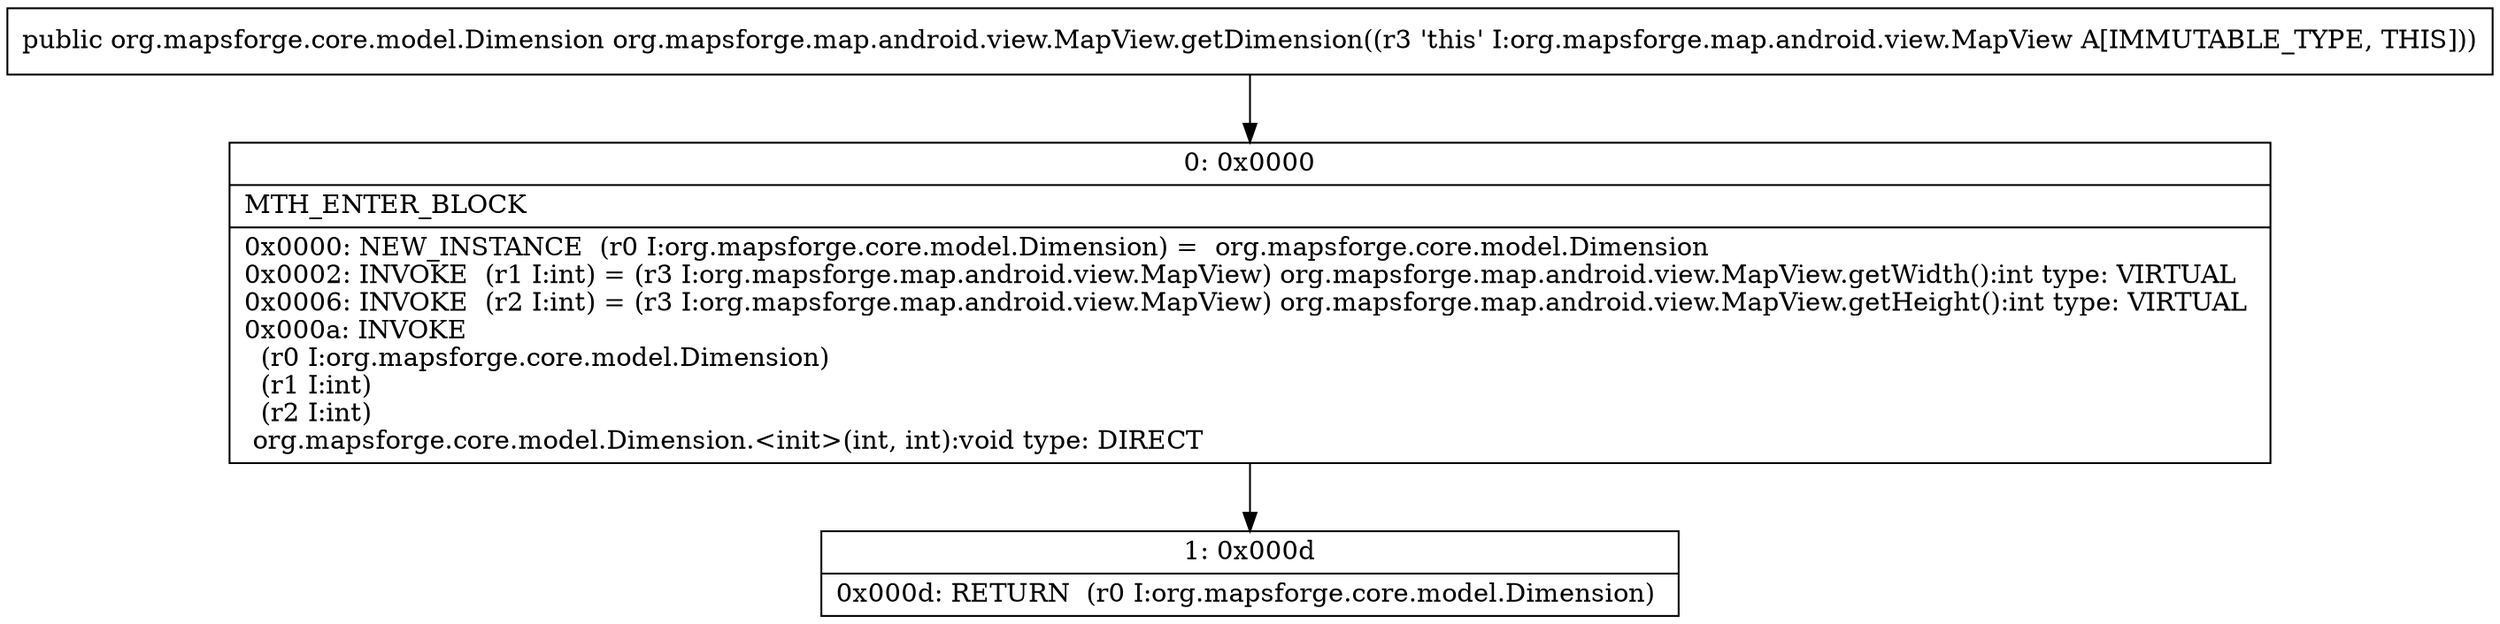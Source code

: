 digraph "CFG fororg.mapsforge.map.android.view.MapView.getDimension()Lorg\/mapsforge\/core\/model\/Dimension;" {
Node_0 [shape=record,label="{0\:\ 0x0000|MTH_ENTER_BLOCK\l|0x0000: NEW_INSTANCE  (r0 I:org.mapsforge.core.model.Dimension) =  org.mapsforge.core.model.Dimension \l0x0002: INVOKE  (r1 I:int) = (r3 I:org.mapsforge.map.android.view.MapView) org.mapsforge.map.android.view.MapView.getWidth():int type: VIRTUAL \l0x0006: INVOKE  (r2 I:int) = (r3 I:org.mapsforge.map.android.view.MapView) org.mapsforge.map.android.view.MapView.getHeight():int type: VIRTUAL \l0x000a: INVOKE  \l  (r0 I:org.mapsforge.core.model.Dimension)\l  (r1 I:int)\l  (r2 I:int)\l org.mapsforge.core.model.Dimension.\<init\>(int, int):void type: DIRECT \l}"];
Node_1 [shape=record,label="{1\:\ 0x000d|0x000d: RETURN  (r0 I:org.mapsforge.core.model.Dimension) \l}"];
MethodNode[shape=record,label="{public org.mapsforge.core.model.Dimension org.mapsforge.map.android.view.MapView.getDimension((r3 'this' I:org.mapsforge.map.android.view.MapView A[IMMUTABLE_TYPE, THIS])) }"];
MethodNode -> Node_0;
Node_0 -> Node_1;
}

